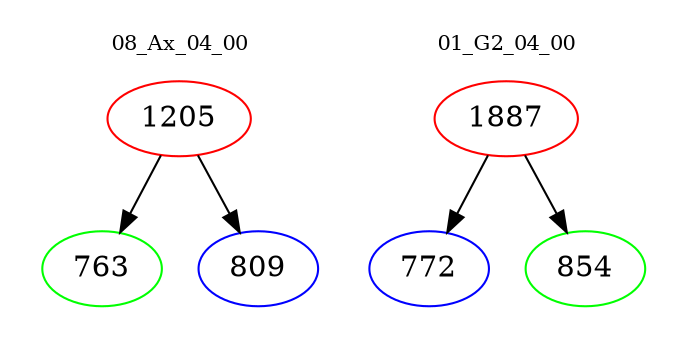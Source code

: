 digraph{
subgraph cluster_0 {
color = white
label = "08_Ax_04_00";
fontsize=10;
T0_1205 [label="1205", color="red"]
T0_1205 -> T0_763 [color="black"]
T0_763 [label="763", color="green"]
T0_1205 -> T0_809 [color="black"]
T0_809 [label="809", color="blue"]
}
subgraph cluster_1 {
color = white
label = "01_G2_04_00";
fontsize=10;
T1_1887 [label="1887", color="red"]
T1_1887 -> T1_772 [color="black"]
T1_772 [label="772", color="blue"]
T1_1887 -> T1_854 [color="black"]
T1_854 [label="854", color="green"]
}
}
